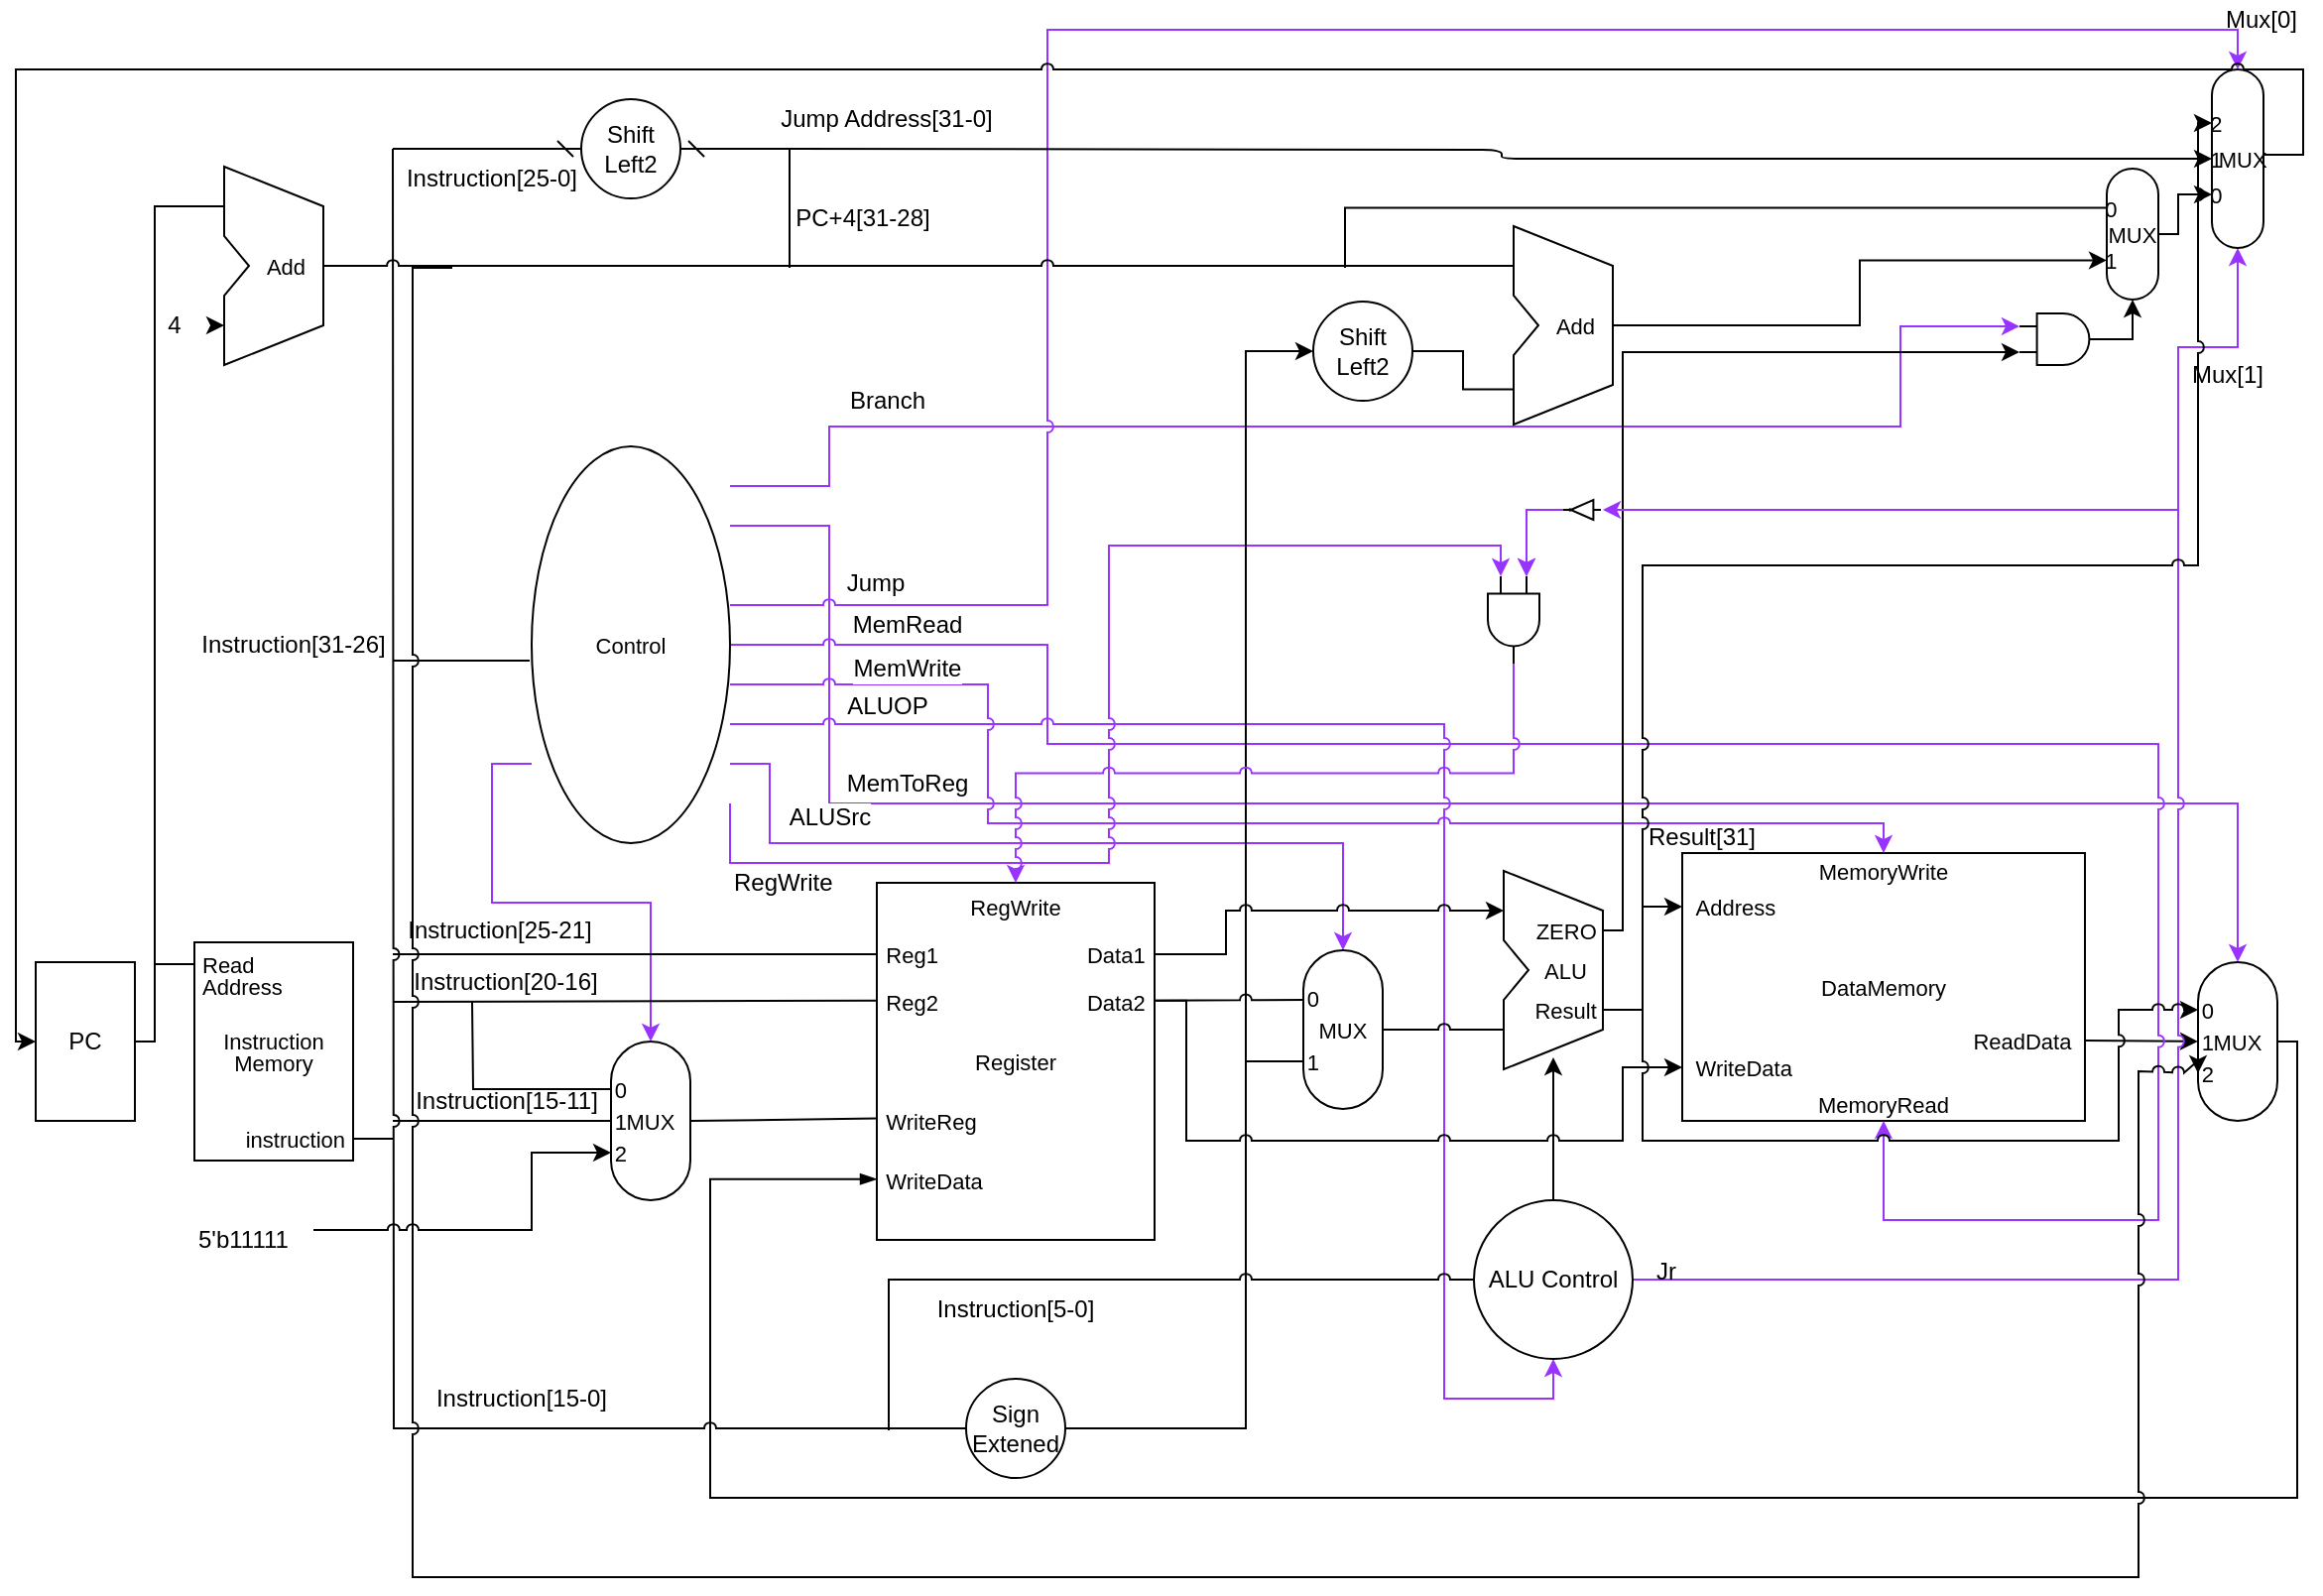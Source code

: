 <mxfile version="10.6.7" type="device"><diagram id="oe_zi9Y0EWckjZ3dvf4R" name="Page-1"><mxGraphModel dx="867" dy="472" grid="1" gridSize="10" guides="1" tooltips="1" connect="1" arrows="1" fold="1" page="1" pageScale="1" pageWidth="1169" pageHeight="827" math="0" shadow="0"><root><mxCell id="0"/><mxCell id="1" parent="0"/><mxCell id="ShoReH_2o6PXjqlc64JI-5" style="edgeStyle=orthogonalEdgeStyle;rounded=0;jumpStyle=arc;orthogonalLoop=1;jettySize=auto;html=1;exitX=1;exitY=0.5;exitDx=0;exitDy=0;targetPerimeterSpacing=0;strokeWidth=1;endArrow=blockThin;endFill=1;entryX=0;entryY=0.83;entryDx=0;entryDy=0;" parent="1" source="u1mztp2GSaqg7FxwiIPt-27" target="u1mztp2GSaqg7FxwiIPt-36" edge="1"><mxGeometry relative="1" as="geometry"><mxPoint x="400" y="630" as="targetPoint"/><Array as="points"><mxPoint x="1160" y="530"/><mxPoint x="1160" y="760"/><mxPoint x="360" y="760"/><mxPoint x="360" y="599"/></Array></mxGeometry></mxCell><mxCell id="u1mztp2GSaqg7FxwiIPt-27" value="" style="shape=stencil(tZTBboMwDIafhuOmQFb1PGXbrcdJu6bBBas0oJC1tE+/kASpocB6IBJC8m/y88WJnVDWlryBJCNlQj+SLEs3xLxNfPEx8TFvGxDaiWeukO8rcJlWq/oIF8y190BZgkLdZ+lnQt7NN/1DmailNCZYyzbI3OWNGUdp1pLOmfnfX4OoMf4n0KA8pFW/nvd83URwTWOQhp4D97qkK7mGrGmUk1rJdbT/bRRX+rQrZUaZaw7K9lwcC1X/ynySxWZU35zLTTPu6HHHcyVavIFTvTjBOUND2aFWsIB5wKpyo2KuqBo67eaJY9h9/ziyLmAatrX1V4NXWEgnCZB9oa18vtNPmOfDuLLyixt7/57zGIkEQKM6vz0CKSxKHZEnXeKZKFBsnmyJJyXxgOzVfLiBVvUre+EP);whiteSpace=wrap;html=1;" parent="1" vertex="1"><mxGeometry x="1110" y="490" width="40" height="80" as="geometry"/></mxCell><mxCell id="4iMjHbsNNI2f_LqdPYp5-15" style="edgeStyle=orthogonalEdgeStyle;rounded=0;jumpStyle=arc;orthogonalLoop=1;jettySize=auto;html=1;exitX=1;exitY=0.9;exitDx=0;exitDy=0;startArrow=none;startFill=0;strokeColor=#000000;endArrow=none;endFill=0;" edge="1" parent="1" source="u1mztp2GSaqg7FxwiIPt-29"><mxGeometry relative="1" as="geometry"><mxPoint x="200.2" y="579.2" as="targetPoint"/></mxGeometry></mxCell><mxCell id="u1mztp2GSaqg7FxwiIPt-29" value="" style="shape=stencil(xZTLboQgFIafxmUnKHXhcmLbpItu+gaMHJWMAwaY29uX2ySDjnYW2iaGhP/Iz8eBcxJcqpb0kGSoTfBbkmUpQmY08/NgTlQPlfbiiUhGdh34iNJS7OHMqA4ejLcgmbZR/J6grfnHfrisBOfGhAmuoshd3JgRxs1adPFmYftrNOuN/wE0yADp1I/nPTf5Cq7pGqSx5417WdKFXGPWdJWbWsY1XYN0kNM1SNGmeNoVl0aZKjhc7ki1b6Q4cvqQRdpan6/BYYMYNJAHNBN74rIWEmZgatZ1vslMpU7DRftO5CE+bSaP7uAeLhwkj0/yGh4X6VjDvVQBt2l18ulOPzBKbw3PyS++cf56q0O0LzgIeZ2jyv+B6hsIjZniEkEjpA5qvSLQllIJSs0wZX/OxCZeVRGDFWMwyZp2CTJXRqNqcWpYaYUf);whiteSpace=wrap;html=1;" parent="1" vertex="1"><mxGeometry x="100" y="480" width="80" height="110" as="geometry"/></mxCell><mxCell id="u1mztp2GSaqg7FxwiIPt-30" value="PC" style="rounded=0;whiteSpace=wrap;html=1;fillColor=none;" parent="1" vertex="1"><mxGeometry x="20" y="490" width="50" height="80" as="geometry"/></mxCell><mxCell id="u1mztp2GSaqg7FxwiIPt-35" value="" style="shape=stencil(tZTBboMwDIafhuOmQFb1PGXbrcdJu6bBBas0oJC1tE+/kASpocB6IBJC8m/y88WJnVDWlryBJCNlQj+SLEs3xLxNfPEx8TFvGxDaiWeukO8rcJlWq/oIF8y190BZgkLdZ+lnQt7NN/1DmailNCZYyzbI3OWNGUdp1pLOmfnfX4OoMf4n0KA8pFW/nvd83URwTWOQhp4D97qkK7mGrGmUk1rJdbT/bRRX+rQrZUaZaw7K9lwcC1X/ynySxWZU35zLTTPu6HHHcyVavIFTvTjBOUND2aFWsIB5wKpyo2KuqBo67eaJY9h9/ziyLmAatrX1V4NXWEgnCZB9oa18vtNPmOfDuLLyixt7/57zGIkEQKM6vz0CKSxKHZEnXeKZKFBsnmyJJyXxgOzVfLiBVvUre+EP);whiteSpace=wrap;html=1;" parent="1" vertex="1"><mxGeometry x="310" y="530" width="40" height="80" as="geometry"/></mxCell><mxCell id="6w3N9ILJfeI0hvUA6mHS-45" style="edgeStyle=orthogonalEdgeStyle;rounded=0;orthogonalLoop=1;jettySize=auto;html=1;exitX=1;exitY=0.7;exitDx=0;exitDy=0;jumpStyle=arc;entryX=0;entryY=0.5;entryDx=0;entryDy=0;" parent="1" source="u1mztp2GSaqg7FxwiIPt-42" target="u1mztp2GSaqg7FxwiIPt-27" edge="1"><mxGeometry relative="1" as="geometry"><mxPoint x="1090" y="480" as="targetPoint"/><Array as="points"><mxPoint x="1082" y="529"/></Array></mxGeometry></mxCell><mxCell id="u1mztp2GSaqg7FxwiIPt-42" value="" style="shape=stencil(xZPLboMwEEW/hmUjg0PTLiPS7rrppmuDB7ACNjJuHn9fm6FVeDatQishpLkD18f2HY9Gdc4q8AKSe3TnBQElxL5tfcTaD9ua1RUkBsUD04LFBWCnNlrt4Si4aT2EzEEL47r0ySNb+417aJQoKa2JULLudC761owJaf8lJzQjqxCXObc1VpVdoQQDusVs1Odfu/q3ce2SroJFXB9u4ur3XDdXu9LIKlNXSaOYJftMq3fJR1m0S9HU3saj14vmCM3EmjRKlYYZmFQUBcZ36ugMnAxmHCF2zLAXKJU+I1u7j00vTl9TU4hMopaAdMfayIcLvRScf45SI9/hSH57q300xHqzkwdzbME/oG0511DXHawu1f2QqoDULMjUHJS7zhmqYP3nWK/A+IDKX/e4/CGXFlm+JBjGy+HNpusxvDpesTJGlT9Aa2Z9MNKN2v7phA8=);whiteSpace=wrap;html=1;" parent="1" vertex="1"><mxGeometry x="850" y="435" width="203" height="135" as="geometry"/></mxCell><mxCell id="u1mztp2GSaqg7FxwiIPt-47" value="" style="shape=stencil(vVXbjoMgEP0aH9ugxI2vjbv7H1SmlRTBAGvdv18QTbxUm1bdxJjMGc6ZCzMhwKnOSQlBhPIAfwZRFCJk/9a+eztpTaJLyIzHKqIYOXPwHm2UvMGdUdNKMJGDYsZ58VeATvaM+3CaSSGsCJNCDzw9vxUjTFguqr1YG/53YJVWvwADqs25Qb/f1TxGu6gm26ge4x06EP5DV+M9Mt1IdZhruMtNbaMavqmJU4vMLRxOzyS7XZX8EfRhJiVxyzxxdO5CVrC8oo8K7NiciR47GdLX8pNX+aNRQOv4H/GL9BE/XhcePw+fcalhbgItPrn6Bp2ZF5xepIKFQbowzv0DMRfSQO3G3R7yJZwo9SXVg46MGoQIZ1fhoQyEW4UGrnp4wSjtHqkGPvi3bnlnJgU1aMt0wB8=);whiteSpace=wrap;html=1;" parent="1" vertex="1"><mxGeometry x="115" y="89" width="50" height="100" as="geometry"/></mxCell><mxCell id="u1mztp2GSaqg7FxwiIPt-52" value="" style="endArrow=none;html=1;entryX=0;entryY=0.2;entryDx=0;entryDy=0;exitX=1;exitY=0.5;exitDx=0;exitDy=0;edgeStyle=orthogonalEdgeStyle;rounded=0;" parent="1" source="u1mztp2GSaqg7FxwiIPt-30" target="u1mztp2GSaqg7FxwiIPt-47" edge="1"><mxGeometry width="50" height="50" relative="1" as="geometry"><mxPoint y="690" as="sourcePoint"/><mxPoint x="50" y="640" as="targetPoint"/><Array as="points"><mxPoint x="80" y="530"/><mxPoint x="80" y="109"/></Array></mxGeometry></mxCell><mxCell id="u1mztp2GSaqg7FxwiIPt-53" value="" style="endArrow=none;html=1;entryX=0;entryY=0.1;entryDx=0;entryDy=0;" parent="1" target="u1mztp2GSaqg7FxwiIPt-29" edge="1"><mxGeometry width="50" height="50" relative="1" as="geometry"><mxPoint x="80" y="491" as="sourcePoint"/><mxPoint x="30" y="640" as="targetPoint"/></mxGeometry></mxCell><mxCell id="ShoReH_2o6PXjqlc64JI-38" style="edgeStyle=orthogonalEdgeStyle;rounded=0;jumpStyle=arc;orthogonalLoop=1;jettySize=auto;html=1;exitX=1;exitY=0.1;exitDx=0;exitDy=0;endArrow=classic;endFill=1;targetPerimeterSpacing=0;strokeWidth=1;strokeColor=#9933FF;entryX=0;entryY=0.25;entryDx=0;entryDy=0;entryPerimeter=0;" parent="1" source="u1mztp2GSaqg7FxwiIPt-54" target="ShoReH_2o6PXjqlc64JI-24" edge="1"><mxGeometry relative="1" as="geometry"><Array as="points"><mxPoint x="420" y="250"/><mxPoint x="420" y="220"/><mxPoint x="960" y="220"/><mxPoint x="960" y="170"/></Array><mxPoint x="1000" y="162" as="targetPoint"/></mxGeometry></mxCell><mxCell id="HKH5TqKiGHhjATD4TQpM-17" value="Branch" style="text;html=1;resizable=0;points=[];align=center;verticalAlign=middle;labelBackgroundColor=#ffffff;" parent="ShoReH_2o6PXjqlc64JI-38" vertex="1" connectable="0"><mxGeometry x="-0.614" relative="1" as="geometry"><mxPoint x="-32" y="-13" as="offset"/></mxGeometry></mxCell><mxCell id="ShoReH_2o6PXjqlc64JI-39" style="edgeStyle=orthogonalEdgeStyle;rounded=0;jumpStyle=arc;orthogonalLoop=1;jettySize=auto;html=1;exitX=1;exitY=0.2;exitDx=0;exitDy=0;entryX=0.5;entryY=0;entryDx=0;entryDy=0;endArrow=classic;endFill=1;targetPerimeterSpacing=0;strokeColor=#9933FF;strokeWidth=1;" parent="1" source="u1mztp2GSaqg7FxwiIPt-54" target="u1mztp2GSaqg7FxwiIPt-27" edge="1"><mxGeometry relative="1" as="geometry"><Array as="points"><mxPoint x="420" y="270"/><mxPoint x="420" y="410"/><mxPoint x="1130" y="410"/></Array></mxGeometry></mxCell><mxCell id="HKH5TqKiGHhjATD4TQpM-18" value="MemToReg" style="text;html=1;resizable=0;points=[];align=center;verticalAlign=middle;labelBackgroundColor=#ffffff;" parent="ShoReH_2o6PXjqlc64JI-39" vertex="1" connectable="0"><mxGeometry x="-0.908" y="3" relative="1" as="geometry"><mxPoint x="44" y="133" as="offset"/></mxGeometry></mxCell><mxCell id="HKH5TqKiGHhjATD4TQpM-25" value="ALUSrc" style="text;html=1;resizable=0;points=[];align=center;verticalAlign=middle;labelBackgroundColor=#ffffff;" parent="ShoReH_2o6PXjqlc64JI-39" vertex="1" connectable="0"><mxGeometry x="-0.559" y="-1" relative="1" as="geometry"><mxPoint x="-26" y="6" as="offset"/></mxGeometry></mxCell><mxCell id="ShoReH_2o6PXjqlc64JI-41" style="edgeStyle=orthogonalEdgeStyle;rounded=0;jumpStyle=arc;orthogonalLoop=1;jettySize=auto;html=1;exitX=1;exitY=0.4;exitDx=0;exitDy=0;endArrow=classic;endFill=1;targetPerimeterSpacing=0;strokeColor=#9933FF;strokeWidth=1;entryX=0.5;entryY=0;entryDx=0;entryDy=0;" parent="1" source="u1mztp2GSaqg7FxwiIPt-54" target="ShoReH_2o6PXjqlc64JI-28" edge="1"><mxGeometry relative="1" as="geometry"><mxPoint x="1100" y="10" as="targetPoint"/><Array as="points"><mxPoint x="530" y="310"/><mxPoint x="530" y="20"/><mxPoint x="1130" y="20"/></Array></mxGeometry></mxCell><mxCell id="HKH5TqKiGHhjATD4TQpM-21" value="Jump" style="text;html=1;resizable=0;points=[];align=center;verticalAlign=middle;labelBackgroundColor=#ffffff;" parent="ShoReH_2o6PXjqlc64JI-41" vertex="1" connectable="0"><mxGeometry x="-0.809" y="1" relative="1" as="geometry"><mxPoint x="-29" y="-10" as="offset"/></mxGeometry></mxCell><mxCell id="ShoReH_2o6PXjqlc64JI-42" style="edgeStyle=orthogonalEdgeStyle;rounded=0;jumpStyle=arc;orthogonalLoop=1;jettySize=auto;html=1;entryX=0.5;entryY=1;entryDx=0;entryDy=0;endArrow=classic;endFill=1;targetPerimeterSpacing=0;strokeColor=#9933FF;strokeWidth=1;exitX=1;exitY=0.5;exitDx=0;exitDy=0;" parent="1" source="u1mztp2GSaqg7FxwiIPt-54" target="u1mztp2GSaqg7FxwiIPt-42" edge="1"><mxGeometry relative="1" as="geometry"><mxPoint x="500" y="380" as="sourcePoint"/><Array as="points"><mxPoint x="530" y="330"/><mxPoint x="530" y="380"/><mxPoint x="1090" y="380"/><mxPoint x="1090" y="620"/><mxPoint x="952" y="620"/></Array></mxGeometry></mxCell><mxCell id="HKH5TqKiGHhjATD4TQpM-22" value="MemRead" style="text;html=1;resizable=0;points=[];align=center;verticalAlign=middle;labelBackgroundColor=#ffffff;" parent="ShoReH_2o6PXjqlc64JI-42" vertex="1" connectable="0"><mxGeometry x="-0.838" y="-1" relative="1" as="geometry"><mxPoint x="-8" y="-11.5" as="offset"/></mxGeometry></mxCell><mxCell id="ShoReH_2o6PXjqlc64JI-43" style="edgeStyle=orthogonalEdgeStyle;rounded=0;jumpStyle=arc;orthogonalLoop=1;jettySize=auto;html=1;entryX=0.5;entryY=1;entryDx=0;entryDy=0;endArrow=classic;endFill=1;targetPerimeterSpacing=0;strokeColor=#9933FF;strokeWidth=1;exitX=1;exitY=0.7;exitDx=0;exitDy=0;" parent="1" source="u1mztp2GSaqg7FxwiIPt-54" target="6w3N9ILJfeI0hvUA6mHS-4" edge="1"><mxGeometry relative="1" as="geometry"><mxPoint x="400" y="360" as="sourcePoint"/><Array as="points"><mxPoint x="730" y="370"/><mxPoint x="730" y="710"/><mxPoint x="785" y="710"/></Array></mxGeometry></mxCell><mxCell id="HKH5TqKiGHhjATD4TQpM-24" value="ALUOP" style="text;html=1;resizable=0;points=[];align=center;verticalAlign=middle;labelBackgroundColor=#ffffff;" parent="ShoReH_2o6PXjqlc64JI-43" vertex="1" connectable="0"><mxGeometry x="-0.811" y="2" relative="1" as="geometry"><mxPoint x="6" y="-7" as="offset"/></mxGeometry></mxCell><mxCell id="ShoReH_2o6PXjqlc64JI-45" style="edgeStyle=orthogonalEdgeStyle;rounded=0;jumpStyle=arc;orthogonalLoop=1;jettySize=auto;html=1;exitX=1;exitY=0.6;exitDx=0;exitDy=0;entryX=0.5;entryY=0;entryDx=0;entryDy=0;endArrow=classic;endFill=1;targetPerimeterSpacing=0;strokeColor=#9933FF;strokeWidth=1;" parent="1" source="u1mztp2GSaqg7FxwiIPt-54" target="u1mztp2GSaqg7FxwiIPt-42" edge="1"><mxGeometry relative="1" as="geometry"><Array as="points"><mxPoint x="500" y="350"/><mxPoint x="500" y="420"/><mxPoint x="952" y="420"/></Array></mxGeometry></mxCell><mxCell id="HKH5TqKiGHhjATD4TQpM-23" value="MemWrite" style="text;html=1;resizable=0;points=[];align=center;verticalAlign=middle;labelBackgroundColor=#ffffff;" parent="ShoReH_2o6PXjqlc64JI-45" vertex="1" connectable="0"><mxGeometry x="-0.706" relative="1" as="geometry"><mxPoint x="-9" y="-8" as="offset"/></mxGeometry></mxCell><mxCell id="ShoReH_2o6PXjqlc64JI-46" style="edgeStyle=orthogonalEdgeStyle;rounded=0;jumpStyle=arc;orthogonalLoop=1;jettySize=auto;html=1;entryX=0.5;entryY=0;entryDx=0;entryDy=0;endArrow=classic;endFill=1;targetPerimeterSpacing=0;strokeColor=#9933FF;strokeWidth=1;exitX=1;exitY=0.8;exitDx=0;exitDy=0;" parent="1" source="u1mztp2GSaqg7FxwiIPt-54" target="6w3N9ILJfeI0hvUA6mHS-52" edge="1"><mxGeometry relative="1" as="geometry"><mxPoint x="390" y="385" as="sourcePoint"/><mxPoint x="679.059" y="478.529" as="targetPoint"/><Array as="points"><mxPoint x="390" y="390"/><mxPoint x="390" y="430"/><mxPoint x="679" y="430"/></Array></mxGeometry></mxCell><mxCell id="ShoReH_2o6PXjqlc64JI-48" style="edgeStyle=orthogonalEdgeStyle;rounded=0;jumpStyle=arc;orthogonalLoop=1;jettySize=auto;html=1;exitX=0;exitY=0.8;exitDx=0;exitDy=0;entryX=0.5;entryY=0;entryDx=0;entryDy=0;endArrow=classic;endFill=1;targetPerimeterSpacing=0;strokeColor=#9933FF;strokeWidth=1;" parent="1" source="u1mztp2GSaqg7FxwiIPt-54" target="u1mztp2GSaqg7FxwiIPt-35" edge="1"><mxGeometry relative="1" as="geometry"><Array as="points"><mxPoint x="250" y="390"/><mxPoint x="250" y="460"/><mxPoint x="330" y="460"/></Array></mxGeometry></mxCell><mxCell id="4iMjHbsNNI2f_LqdPYp5-6" style="edgeStyle=orthogonalEdgeStyle;rounded=0;jumpStyle=arc;orthogonalLoop=1;jettySize=auto;html=1;exitX=1;exitY=0.9;exitDx=0;exitDy=0;entryX=0;entryY=0.75;entryDx=0;entryDy=0;entryPerimeter=0;strokeColor=#9933FF;" edge="1" parent="1" source="u1mztp2GSaqg7FxwiIPt-54" target="4iMjHbsNNI2f_LqdPYp5-5"><mxGeometry relative="1" as="geometry"><Array as="points"><mxPoint x="370" y="440"/><mxPoint x="561" y="440"/><mxPoint x="561" y="280"/><mxPoint x="759" y="280"/></Array></mxGeometry></mxCell><mxCell id="u1mztp2GSaqg7FxwiIPt-54" value="" style="shape=stencil(tZTbbsMgDIafhstVBJYdLie2vQdN3AaVQgT0sLcfwVRrujD1YkgRkn/DZxuFn3DhBzkCYXQg/J0wxiiNa4xPGDeXWPoRuoDiUTol1xow44OzOzipPmSGMgM4FaYs/yD0Le6ZPi46a0yEKGv8LHOVjzCpTDxLzwijqxbLfOUYozFW2EMAl9tM6uf91Dlz9fIv1OaG2lShsipUXoX6WIXaVqE+VaE+V6HW+V9f76ZyEZXSc+ZiLbvd1tmD6Rd7Aa3V6KH4HJcd6MahFhoqlOViYx380c9GaY0uVrq9AOeAVodNCGvifo2N5SHa+RQ/zqnV1qDWgZmuNcnHK32v+v5ip0l+QFtOyeAOUJr412BJzYcn4Rs=);whiteSpace=wrap;html=1;" parent="1" vertex="1"><mxGeometry x="270" y="230" width="100" height="200" as="geometry"/></mxCell><mxCell id="4iMjHbsNNI2f_LqdPYp5-2" style="edgeStyle=orthogonalEdgeStyle;rounded=0;orthogonalLoop=1;jettySize=auto;html=1;exitX=1;exitY=0.5;exitDx=0;exitDy=0;entryX=0;entryY=0.5;entryDx=0;entryDy=0;" edge="1" parent="1" source="6w3N9ILJfeI0hvUA6mHS-1" target="6w3N9ILJfeI0hvUA6mHS-56"><mxGeometry relative="1" as="geometry"><mxPoint x="590" y="710" as="targetPoint"/><Array as="points"><mxPoint x="630" y="725"/><mxPoint x="630" y="182"/></Array></mxGeometry></mxCell><mxCell id="6w3N9ILJfeI0hvUA6mHS-1" value="Sign Extened" style="ellipse;whiteSpace=wrap;html=1;aspect=fixed;" parent="1" vertex="1"><mxGeometry x="489" y="700" width="50" height="50" as="geometry"/></mxCell><mxCell id="6w3N9ILJfeI0hvUA6mHS-44" style="edgeStyle=orthogonalEdgeStyle;rounded=0;orthogonalLoop=1;jettySize=auto;html=1;exitX=0.5;exitY=0;exitDx=0;exitDy=0;entryX=0.5;entryY=0.94;entryDx=0;entryDy=0;entryPerimeter=0;" parent="1" source="6w3N9ILJfeI0hvUA6mHS-4" target="6w3N9ILJfeI0hvUA6mHS-6" edge="1"><mxGeometry relative="1" as="geometry"/></mxCell><mxCell id="4iMjHbsNNI2f_LqdPYp5-8" style="edgeStyle=orthogonalEdgeStyle;rounded=0;jumpStyle=arc;orthogonalLoop=1;jettySize=auto;html=1;exitX=1;exitY=0.5;exitDx=0;exitDy=0;entryX=0.5;entryY=1;entryDx=0;entryDy=0;strokeColor=#9933FF;" edge="1" parent="1" source="6w3N9ILJfeI0hvUA6mHS-4" target="ShoReH_2o6PXjqlc64JI-28"><mxGeometry relative="1" as="geometry"><Array as="points"><mxPoint x="1100" y="650"/><mxPoint x="1100" y="180"/><mxPoint x="1130" y="180"/></Array></mxGeometry></mxCell><mxCell id="6w3N9ILJfeI0hvUA6mHS-4" value="&lt;div&gt;ALU Control&lt;/div&gt;" style="ellipse;whiteSpace=wrap;html=1;aspect=fixed;" parent="1" vertex="1"><mxGeometry x="745" y="610" width="80" height="80" as="geometry"/></mxCell><mxCell id="6w3N9ILJfeI0hvUA6mHS-41" style="edgeStyle=orthogonalEdgeStyle;rounded=0;orthogonalLoop=1;jettySize=auto;html=1;exitX=1;exitY=0.7;exitDx=0;exitDy=0;entryX=0;entryY=0.2;entryDx=0;entryDy=0;" parent="1" source="6w3N9ILJfeI0hvUA6mHS-6" target="u1mztp2GSaqg7FxwiIPt-42" edge="1"><mxGeometry relative="1" as="geometry"/></mxCell><mxCell id="4iMjHbsNNI2f_LqdPYp5-1" style="edgeStyle=orthogonalEdgeStyle;rounded=0;orthogonalLoop=1;jettySize=auto;html=1;exitX=1;exitY=0.3;exitDx=0;exitDy=0;entryX=0;entryY=0.75;entryDx=0;entryDy=0;entryPerimeter=0;" edge="1" parent="1" source="6w3N9ILJfeI0hvUA6mHS-6" target="ShoReH_2o6PXjqlc64JI-24"><mxGeometry relative="1" as="geometry"><Array as="points"><mxPoint x="820" y="474"/><mxPoint x="820" y="183"/></Array></mxGeometry></mxCell><mxCell id="6w3N9ILJfeI0hvUA6mHS-6" value="" style="shape=stencil(vVXRboMgFP0aH9egxOlr47qnJUua7GVvVG8rKQWD1Lq/H4omRWu7ztLEmHAu53AuXC4eTsqcFOAFKPfwmxcEPkL6r8cnM467ISkLSJXBKiIp2TAwkVJJsYcTzVQnQXkOkqomilceWuo5zYeTVHCuRajgpRU5i2sxQrnmotqIdcv/WKNC6x9Agew8t+j7fzUXgRPV+DGqi9DBDvhP2NXQhdMHqdpefScn9RjVYf7YiWrkQPXv+eNEI1PNAScbku53Uhx5dtFJQZrGMwr04YOo4Ho7uZRgz2aUn7Fjmz6XH9/LH5Qtmsd/De+kD/jhvOXx7eVTJkqYqkCNj46+RSfqBSdbIeFKIW0pY+Yxm1pSQd2Uu55kUlh+fJmUamtHBhuECKM7bqAUeHMVWrg6ww80y/oHtYVfzLt88x4OLX2v1p+Wp8juSnjsSdJdrhxaWkN5ZOqaqcidqbYiRgffoh2zAX4B);whiteSpace=wrap;html=1;" parent="1" vertex="1"><mxGeometry x="760" y="444" width="50" height="100" as="geometry"/></mxCell><mxCell id="ShoReH_2o6PXjqlc64JI-32" style="edgeStyle=orthogonalEdgeStyle;rounded=0;jumpStyle=arc;orthogonalLoop=1;jettySize=auto;html=1;entryX=0;entryY=0.7;entryDx=0;entryDy=0;endArrow=classic;endFill=1;targetPerimeterSpacing=0;strokeWidth=1;" parent="1" source="6w3N9ILJfeI0hvUA6mHS-7" target="ShoReH_2o6PXjqlc64JI-26" edge="1"><mxGeometry relative="1" as="geometry"/></mxCell><mxCell id="6w3N9ILJfeI0hvUA6mHS-7" value="" style="shape=stencil(vVXbjoMgEP0aH9ugxI2vjbv7H1SmlRTBAGvdv18QTbxUm1bdxJjMGc6ZCzMhwKnOSQlBhPIAfwZRFCJk/9a+eztpTaJLyIzHKqIYOXPwHm2UvMGdUdNKMJGDYsZ58VeATvaM+3CaSSGsCJNCDzw9vxUjTFguqr1YG/53YJVWvwADqs25Qb/f1TxGu6gm26ge4x06EP5DV+M9Mt1IdZhruMtNbaMavqmJU4vMLRxOzyS7XZX8EfRhJiVxyzxxdO5CVrC8oo8K7NiciR47GdLX8pNX+aNRQOv4H/GL9BE/XhcePw+fcalhbgItPrn6Bp2ZF5xepIKFQbowzv0DMRfSQO3G3R7yJZwo9SXVg46MGoQIZ1fhoQyEW4UGrnp4wSjtHqkGPvi3bnlnJgU1aMt0wB8=);whiteSpace=wrap;html=1;" parent="1" vertex="1"><mxGeometry x="765" y="119" width="50" height="100" as="geometry"/></mxCell><mxCell id="6w3N9ILJfeI0hvUA6mHS-15" value="&lt;div&gt;Shift Left2&lt;/div&gt;" style="ellipse;whiteSpace=wrap;html=1;aspect=fixed;" parent="1" vertex="1"><mxGeometry x="295" y="55" width="50" height="50" as="geometry"/></mxCell><mxCell id="6w3N9ILJfeI0hvUA6mHS-17" value="" style="endArrow=none;html=1;entryX=0;entryY=0.2;entryDx=0;entryDy=0;" parent="1" target="u1mztp2GSaqg7FxwiIPt-36" edge="1"><mxGeometry width="50" height="50" relative="1" as="geometry"><mxPoint x="200" y="486" as="sourcePoint"/><mxPoint x="320" y="470" as="targetPoint"/></mxGeometry></mxCell><mxCell id="6w3N9ILJfeI0hvUA6mHS-18" value="" style="endArrow=none;html=1;entryX=0;entryY=0.2;entryDx=0;entryDy=0;" parent="1" source="u1mztp2GSaqg7FxwiIPt-36" edge="1"><mxGeometry width="50" height="50" relative="1" as="geometry"><mxPoint x="200" y="510" as="sourcePoint"/><mxPoint x="539" y="510" as="targetPoint"/></mxGeometry></mxCell><mxCell id="6w3N9ILJfeI0hvUA6mHS-20" value="" style="endArrow=none;html=1;exitX=0;exitY=0.3;exitDx=0;exitDy=0;edgeStyle=orthogonalEdgeStyle;rounded=0;" parent="1" source="u1mztp2GSaqg7FxwiIPt-35" edge="1"><mxGeometry width="50" height="50" relative="1" as="geometry"><mxPoint x="80" y="760" as="sourcePoint"/><mxPoint x="240" y="510" as="targetPoint"/></mxGeometry></mxCell><mxCell id="6w3N9ILJfeI0hvUA6mHS-21" value="" style="endArrow=none;html=1;rounded=0;entryX=0;entryY=0.5;entryDx=0;entryDy=0;" parent="1" target="u1mztp2GSaqg7FxwiIPt-35" edge="1"><mxGeometry width="50" height="50" relative="1" as="geometry"><mxPoint x="200" y="570" as="sourcePoint"/><mxPoint x="280" y="560" as="targetPoint"/></mxGeometry></mxCell><mxCell id="6w3N9ILJfeI0hvUA6mHS-22" value="" style="endArrow=none;html=1;exitX=0;exitY=0.5;exitDx=0;exitDy=0;edgeStyle=orthogonalEdgeStyle;rounded=0;jumpStyle=arc;" parent="1" source="6w3N9ILJfeI0hvUA6mHS-1" edge="1"><mxGeometry width="50" height="50" relative="1" as="geometry"><mxPoint x="80" y="800" as="sourcePoint"/><mxPoint x="200" y="80" as="targetPoint"/></mxGeometry></mxCell><mxCell id="6w3N9ILJfeI0hvUA6mHS-42" style="edgeStyle=orthogonalEdgeStyle;rounded=0;orthogonalLoop=1;jettySize=auto;html=1;exitX=1;exitY=0.2;exitDx=0;exitDy=0;entryX=0;entryY=0.2;entryDx=0;entryDy=0;jumpStyle=arc;" parent="1" source="u1mztp2GSaqg7FxwiIPt-36" target="6w3N9ILJfeI0hvUA6mHS-6" edge="1"><mxGeometry relative="1" as="geometry"><Array as="points"><mxPoint x="620" y="486"/><mxPoint x="620" y="464"/></Array></mxGeometry></mxCell><mxCell id="6w3N9ILJfeI0hvUA6mHS-54" style="edgeStyle=orthogonalEdgeStyle;rounded=0;orthogonalLoop=1;jettySize=auto;html=1;exitX=1;exitY=0.33;exitDx=0;exitDy=0;entryX=0;entryY=0.8;entryDx=0;entryDy=0;jumpStyle=arc;" parent="1" source="u1mztp2GSaqg7FxwiIPt-36" target="u1mztp2GSaqg7FxwiIPt-42" edge="1"><mxGeometry relative="1" as="geometry"><Array as="points"><mxPoint x="600" y="509"/><mxPoint x="600" y="580"/><mxPoint x="820" y="580"/><mxPoint x="820" y="543"/></Array></mxGeometry></mxCell><mxCell id="u1mztp2GSaqg7FxwiIPt-36" value="" style="shape=stencil(xZTfToMwFMafhkuX0jr01jB9AG+87uAAzVghpW7z7e0/dd1Kp8nqEkJyvtKvP07PORkpp46OkGHUZWSVYUwQUm8V722cL11MpxEqacUdFYyue7ArkxTDBvasls6D8Q4Ek3qVPGfoSX2jH1JWA+fKhA188laO1pUZZVztRQdrhhZLe8yHi200qhO2IEE4TKO+/N7V91zgJK6EJLEtiiS2j9ehzZOk9tT1D6klpVLmSo+Ua1ptWjG88zoII3TVz+Us3ConrRSgmTmTlM0gIALTsL637TaXOwkHaXvSQrxCyyadHkPm/uLBb6mfHu9Zy61WAf/etTvSt6yuvxrfyHd2gFy81ADYmxoSEAPDt+HKPSYfqThH6qGRaYFwBChH/05k7k1hRajwjahWVNIYVqDSE2NpIr+g8vuLJSVY26WGwlGoUFldi8qMwLNJZ1S3Uwuf);whiteSpace=wrap;html=1;" parent="1" vertex="1"><mxGeometry x="444" y="450" width="140" height="180" as="geometry"/></mxCell><mxCell id="6w3N9ILJfeI0hvUA6mHS-24" value="" style="endArrow=none;html=1;entryX=0;entryY=0.33;entryDx=0;entryDy=0;" parent="1" target="u1mztp2GSaqg7FxwiIPt-36" edge="1"><mxGeometry width="50" height="50" relative="1" as="geometry"><mxPoint x="200" y="510" as="sourcePoint"/><mxPoint x="539" y="510" as="targetPoint"/></mxGeometry></mxCell><mxCell id="6w3N9ILJfeI0hvUA6mHS-25" value="" style="endArrow=none;html=1;entryX=-0.01;entryY=0.54;entryDx=0;entryDy=0;entryPerimeter=0;" parent="1" target="u1mztp2GSaqg7FxwiIPt-54" edge="1"><mxGeometry width="50" height="50" relative="1" as="geometry"><mxPoint x="200" y="338" as="sourcePoint"/><mxPoint x="260" y="295" as="targetPoint"/></mxGeometry></mxCell><mxCell id="6w3N9ILJfeI0hvUA6mHS-26" value="" style="endArrow=none;html=1;exitX=1;exitY=0.5;exitDx=0;exitDy=0;entryX=0;entryY=0.66;entryDx=0;entryDy=0;" parent="1" source="u1mztp2GSaqg7FxwiIPt-35" target="u1mztp2GSaqg7FxwiIPt-36" edge="1"><mxGeometry width="50" height="50" relative="1" as="geometry"><mxPoint x="370" y="585" as="sourcePoint"/><mxPoint x="420" y="535" as="targetPoint"/></mxGeometry></mxCell><mxCell id="6w3N9ILJfeI0hvUA6mHS-28" value="" style="endArrow=none;html=1;entryX=0;entryY=0.3;entryDx=0;entryDy=0;exitX=1;exitY=0.33;exitDx=0;exitDy=0;jumpStyle=arc;" parent="1" source="u1mztp2GSaqg7FxwiIPt-36" edge="1"><mxGeometry width="50" height="50" relative="1" as="geometry"><mxPoint x="590" y="510" as="sourcePoint"/><mxPoint x="660" y="509" as="targetPoint"/></mxGeometry></mxCell><mxCell id="6w3N9ILJfeI0hvUA6mHS-32" value="" style="endArrow=none;html=1;entryX=0;entryY=0.8;entryDx=0;entryDy=0;exitX=1;exitY=0.5;exitDx=0;exitDy=0;jumpStyle=arc;" parent="1" source="6w3N9ILJfeI0hvUA6mHS-52" target="6w3N9ILJfeI0hvUA6mHS-6" edge="1"><mxGeometry width="50" height="50" relative="1" as="geometry"><mxPoint x="710" y="524" as="sourcePoint"/><mxPoint x="760" y="470" as="targetPoint"/></mxGeometry></mxCell><mxCell id="6w3N9ILJfeI0hvUA6mHS-39" value="" style="endArrow=dash;html=1;entryX=0;entryY=0.5;entryDx=0;entryDy=0;endFill=0;" parent="1" target="6w3N9ILJfeI0hvUA6mHS-15" edge="1"><mxGeometry width="50" height="50" relative="1" as="geometry"><mxPoint x="200" y="80" as="sourcePoint"/><mxPoint x="270" y="68" as="targetPoint"/></mxGeometry></mxCell><mxCell id="6w3N9ILJfeI0hvUA6mHS-40" value="" style="endArrow=none;html=1;exitX=1;exitY=0.5;exitDx=0;exitDy=0;entryX=0;entryY=0.2;entryDx=0;entryDy=0;jumpStyle=arc;" parent="1" source="u1mztp2GSaqg7FxwiIPt-47" target="6w3N9ILJfeI0hvUA6mHS-7" edge="1"><mxGeometry width="50" height="50" relative="1" as="geometry"><mxPoint x="360" y="190" as="sourcePoint"/><mxPoint x="410" y="140" as="targetPoint"/></mxGeometry></mxCell><mxCell id="6w3N9ILJfeI0hvUA6mHS-52" value="" style="shape=stencil(tZRRb4MgEMc/jY9bQNb0eXHbWx+X7JXiVS+1YJC1bp9+CJgUW10fJDEm9z/5++PgLmNFV/MWspzUGXvL8pxuiH3b+BJiEmLetSCMF89cI9834DOd0eoIFyxN8EBZg0YzZNl7Rl7tN8PDCqGktCaoZBdlrvLWjKO0a0nvzcLvf6Kotf4nMKADpFM/Hvd83iRwpSlIY8+Re13SlVxjVprkpFZynex/m8SVPezKCqvMNQcr9lwcK62+ZXmXxWX00JzLTTPt6GnHcy06/AWvBvEO5wwNKw5KwwLmAZvGj4q5ohrojZ8nnmH3+eXJ+ohp3NY2XA3eYCW9JEAOhXby+Uo/YVmO48rJT37s/XvOUyQSAU3q/HILpLGqTUIeusRDSTogdxVuTtypYeUg/AE=);whiteSpace=wrap;html=1;" parent="1" vertex="1"><mxGeometry x="659" y="484" width="40" height="80" as="geometry"/></mxCell><mxCell id="6w3N9ILJfeI0hvUA6mHS-56" value="&lt;div&gt;Shift Left2&lt;/div&gt;" style="ellipse;whiteSpace=wrap;html=1;aspect=fixed;" parent="1" vertex="1"><mxGeometry x="664" y="157" width="50" height="50" as="geometry"/></mxCell><mxCell id="6w3N9ILJfeI0hvUA6mHS-59" value="" style="endArrow=none;html=1;exitX=1;exitY=0.5;exitDx=0;exitDy=0;entryX=-0.003;entryY=0.822;entryDx=0;entryDy=0;entryPerimeter=0;edgeStyle=orthogonalEdgeStyle;rounded=0;" parent="1" source="6w3N9ILJfeI0hvUA6mHS-56" target="6w3N9ILJfeI0hvUA6mHS-7" edge="1"><mxGeometry width="50" height="50" relative="1" as="geometry"><mxPoint x="710" y="230" as="sourcePoint"/><mxPoint x="760" y="180" as="targetPoint"/></mxGeometry></mxCell><mxCell id="ShoReH_2o6PXjqlc64JI-1" value="" style="endArrow=none;html=1;endSize=30;arcSize=38;strokeWidth=1;targetPerimeterSpacing=0;entryX=0;entryY=0.7;entryDx=0;entryDy=0;" parent="1" target="6w3N9ILJfeI0hvUA6mHS-52" edge="1"><mxGeometry width="50" height="50" relative="1" as="geometry"><mxPoint x="630" y="540" as="sourcePoint"/><mxPoint x="657.007" y="539.973" as="targetPoint"/></mxGeometry></mxCell><mxCell id="ShoReH_2o6PXjqlc64JI-4" value="" style="endArrow=classic;html=1;strokeWidth=1;entryX=0;entryY=0.3;entryDx=0;entryDy=0;edgeStyle=orthogonalEdgeStyle;rounded=0;jumpStyle=arc;endFill=1;" parent="1" target="u1mztp2GSaqg7FxwiIPt-27" edge="1"><mxGeometry width="50" height="50" relative="1" as="geometry"><mxPoint x="830" y="514" as="sourcePoint"/><mxPoint x="970" y="594" as="targetPoint"/><Array as="points"><mxPoint x="830" y="580"/><mxPoint x="1070" y="580"/><mxPoint x="1070" y="514"/></Array></mxGeometry></mxCell><mxCell id="ShoReH_2o6PXjqlc64JI-9" value="" style="endArrow=none;html=1;strokeWidth=1;entryX=0;entryY=0.5;entryDx=0;entryDy=0;edgeStyle=orthogonalEdgeStyle;rounded=0;jumpStyle=arc;" parent="1" target="6w3N9ILJfeI0hvUA6mHS-4" edge="1"><mxGeometry width="50" height="50" relative="1" as="geometry"><mxPoint x="450" y="726" as="sourcePoint"/><mxPoint x="450" y="646" as="targetPoint"/><Array as="points"><mxPoint x="450" y="650"/></Array></mxGeometry></mxCell><mxCell id="ShoReH_2o6PXjqlc64JI-29" style="edgeStyle=orthogonalEdgeStyle;rounded=0;jumpStyle=arc;orthogonalLoop=1;jettySize=auto;html=1;exitX=1;exitY=0.5;exitDx=0;exitDy=0;exitPerimeter=0;entryX=0.5;entryY=1;entryDx=0;entryDy=0;endArrow=classic;endFill=1;targetPerimeterSpacing=0;strokeWidth=1;" parent="1" source="ShoReH_2o6PXjqlc64JI-24" target="ShoReH_2o6PXjqlc64JI-26" edge="1"><mxGeometry relative="1" as="geometry"/></mxCell><mxCell id="ShoReH_2o6PXjqlc64JI-24" value="" style="verticalLabelPosition=bottom;shadow=0;dashed=0;align=center;fillColor=#ffffff;html=1;verticalAlign=top;strokeWidth=1;shape=mxgraph.electrical.logic_gates.logic_gate;operation=and;" parent="1" vertex="1"><mxGeometry x="1020" y="163" width="44" height="26" as="geometry"/></mxCell><mxCell id="ShoReH_2o6PXjqlc64JI-30" style="edgeStyle=orthogonalEdgeStyle;rounded=0;jumpStyle=arc;orthogonalLoop=1;jettySize=auto;html=1;exitX=1;exitY=0.5;exitDx=0;exitDy=0;entryX=0;entryY=0.7;entryDx=0;entryDy=0;endArrow=classic;endFill=1;targetPerimeterSpacing=0;strokeWidth=1;" parent="1" source="ShoReH_2o6PXjqlc64JI-26" target="ShoReH_2o6PXjqlc64JI-28" edge="1"><mxGeometry relative="1" as="geometry"><Array as="points"><mxPoint x="1100" y="123"/><mxPoint x="1100" y="103"/></Array></mxGeometry></mxCell><mxCell id="ShoReH_2o6PXjqlc64JI-26" value="" style="shape=stencil(tZRRb4MgEMc/jY9bQNb0eXHbWx+X7JXiVS+1YJC1bp9+CJgUW10fJDEm9z/5++PgLmNFV/MWspzUGXvL8pxuiH3b+BJiEmLetSCMF89cI9834DOd0eoIFyxN8EBZg0YzZNl7Rl7tN8PDCqGktCaoZBdlrvLWjKO0a0nvzcLvf6Kotf4nMKADpFM/Hvd83iRwpSlIY8+Re13SlVxjVprkpFZynex/m8SVPezKCqvMNQcr9lwcK62+ZXmXxWX00JzLTTPt6GnHcy06/AWvBvEO5wwNKw5KwwLmAZvGj4q5ohrojZ8nnmH3+eXJ+ohp3NY2XA3eYCW9JEAOhXby+Uo/YVmO48rJT37s/XvOUyQSAU3q/HILpLGqTUIeusRDSTogdxVuTtypYeUg/AE=);whiteSpace=wrap;html=1;" parent="1" vertex="1"><mxGeometry x="1064" y="90" width="26" height="66" as="geometry"/></mxCell><mxCell id="ShoReH_2o6PXjqlc64JI-31" style="edgeStyle=orthogonalEdgeStyle;rounded=0;jumpStyle=arc;orthogonalLoop=1;jettySize=auto;html=1;exitX=1;exitY=0.5;exitDx=0;exitDy=0;entryX=0;entryY=0.5;entryDx=0;entryDy=0;endArrow=classic;endFill=1;targetPerimeterSpacing=0;strokeWidth=1;" parent="1" source="ShoReH_2o6PXjqlc64JI-28" target="u1mztp2GSaqg7FxwiIPt-30" edge="1"><mxGeometry relative="1" as="geometry"><Array as="points"><mxPoint x="1163" y="83"/><mxPoint x="1163" y="40"/><mxPoint x="10" y="40"/><mxPoint x="10" y="530"/></Array></mxGeometry></mxCell><mxCell id="ShoReH_2o6PXjqlc64JI-28" value="" style="shape=stencil(tZTLboMwEEW/hmUrGzfNunLbXZeVsnVgAqMQg4zzaL++fkWKCdAssISQ5g6+HI89kzHe16KDLCd1xt6zPKcrYt4mPoeYhFj0HRTaiyehUGwb8Jleq3YPZyx18EBZg0Jts+wjI2/mG/swXrRSGhNsZR9lbvLGTKA0a8nFm4Xf/0RRZ/wPoEEFSKd+Pu75vErgSlOQxp5X7mVJF3KNWWmSk1rIdbD/dRJX9rAr40aZag7Gt6LYV6o9ynKUxWWUbc75phl29LDjhSp6/AWvBnGEc4KG8V2rYAZzh03jR8VUUTVctJ8nnuHre+PJwq5e422tw9UQDVbSSwVIW2gnn270A5bldVw5+cmPvX/PeYiUR0CDOr/cAymsap2Qh87xjBQoNQ+Z46EkHZC7mnc30KlhpRX+AA==);whiteSpace=wrap;html=1;" parent="1" vertex="1"><mxGeometry x="1117" y="40" width="26" height="90" as="geometry"/></mxCell><mxCell id="ShoReH_2o6PXjqlc64JI-33" value="" style="endArrow=none;html=1;strokeWidth=1;entryX=0;entryY=0.3;entryDx=0;entryDy=0;edgeStyle=orthogonalEdgeStyle;rounded=0;" parent="1" target="ShoReH_2o6PXjqlc64JI-26" edge="1"><mxGeometry width="50" height="50" relative="1" as="geometry"><mxPoint x="680" y="140" as="sourcePoint"/><mxPoint x="720" y="80" as="targetPoint"/><Array as="points"><mxPoint x="680" y="109"/></Array></mxGeometry></mxCell><mxCell id="ShoReH_2o6PXjqlc64JI-34" value="" style="endArrow=dash;html=1;strokeWidth=1;endFill=0;entryX=1;entryY=0.5;entryDx=0;entryDy=0;" parent="1" target="6w3N9ILJfeI0hvUA6mHS-15" edge="1"><mxGeometry width="50" height="50" relative="1" as="geometry"><mxPoint x="400" y="80" as="sourcePoint"/><mxPoint x="380" y="140" as="targetPoint"/><Array as="points"><mxPoint x="390" y="80"/></Array></mxGeometry></mxCell><mxCell id="ShoReH_2o6PXjqlc64JI-35" value="" style="endArrow=none;html=1;strokeWidth=1;" parent="1" edge="1"><mxGeometry width="50" height="50" relative="1" as="geometry"><mxPoint x="400" y="140" as="sourcePoint"/><mxPoint x="400" y="80" as="targetPoint"/></mxGeometry></mxCell><mxCell id="HKH5TqKiGHhjATD4TQpM-5" style="edgeStyle=orthogonalEdgeStyle;rounded=0;jumpStyle=arc;orthogonalLoop=1;jettySize=auto;html=1;exitX=1;exitY=0.5;exitDx=0;exitDy=0;entryX=0;entryY=0.8;entryDx=0;entryDy=0;" parent="1" source="HKH5TqKiGHhjATD4TQpM-2" target="u1mztp2GSaqg7FxwiIPt-47" edge="1"><mxGeometry relative="1" as="geometry"/></mxCell><mxCell id="HKH5TqKiGHhjATD4TQpM-2" value="4" style="text;html=1;strokeColor=none;fillColor=none;align=center;verticalAlign=middle;whiteSpace=wrap;rounded=0;" parent="1" vertex="1"><mxGeometry x="70" y="159" width="40" height="20" as="geometry"/></mxCell><mxCell id="HKH5TqKiGHhjATD4TQpM-6" value="Instruction[25-0]" style="text;html=1;strokeColor=none;fillColor=none;align=center;verticalAlign=middle;whiteSpace=wrap;rounded=0;" parent="1" vertex="1"><mxGeometry x="160" y="85" width="180" height="20" as="geometry"/></mxCell><mxCell id="HKH5TqKiGHhjATD4TQpM-7" value="PC+4[31-28]" style="text;html=1;strokeColor=none;fillColor=none;align=center;verticalAlign=middle;whiteSpace=wrap;rounded=0;" parent="1" vertex="1"><mxGeometry x="347" y="105" width="180" height="20" as="geometry"/></mxCell><mxCell id="HKH5TqKiGHhjATD4TQpM-8" value="Jump Address[31-0]" style="text;html=1;strokeColor=none;fillColor=none;align=center;verticalAlign=middle;whiteSpace=wrap;rounded=0;" parent="1" vertex="1"><mxGeometry x="359" y="55" width="180" height="20" as="geometry"/></mxCell><mxCell id="HKH5TqKiGHhjATD4TQpM-9" value="Instruction[31-26]" style="text;html=1;strokeColor=none;fillColor=none;align=center;verticalAlign=middle;whiteSpace=wrap;rounded=0;" parent="1" vertex="1"><mxGeometry x="60" y="319.5" width="180" height="20" as="geometry"/></mxCell><mxCell id="HKH5TqKiGHhjATD4TQpM-10" value="Instruction[25-21]" style="text;html=1;strokeColor=none;fillColor=none;align=center;verticalAlign=middle;whiteSpace=wrap;rounded=0;" parent="1" vertex="1"><mxGeometry x="164" y="464" width="180" height="20" as="geometry"/></mxCell><mxCell id="HKH5TqKiGHhjATD4TQpM-11" value="Instruction[20-16]" style="text;html=1;strokeColor=none;fillColor=none;align=center;verticalAlign=middle;whiteSpace=wrap;rounded=0;" parent="1" vertex="1"><mxGeometry x="167" y="490" width="180" height="20" as="geometry"/></mxCell><mxCell id="HKH5TqKiGHhjATD4TQpM-12" value="Instruction[15-11]" style="text;html=1;strokeColor=none;fillColor=none;align=center;verticalAlign=middle;whiteSpace=wrap;rounded=0;" parent="1" vertex="1"><mxGeometry x="205" y="550" width="105" height="20" as="geometry"/></mxCell><mxCell id="HKH5TqKiGHhjATD4TQpM-14" value="Instruction[15-0]" style="text;html=1;strokeColor=none;fillColor=none;align=center;verticalAlign=middle;whiteSpace=wrap;rounded=0;" parent="1" vertex="1"><mxGeometry x="210" y="700" width="110" height="20" as="geometry"/></mxCell><mxCell id="HKH5TqKiGHhjATD4TQpM-15" value="Instruction[5-0]" style="text;html=1;strokeColor=none;fillColor=none;align=center;verticalAlign=middle;whiteSpace=wrap;rounded=0;" parent="1" vertex="1"><mxGeometry x="459" y="655" width="110" height="20" as="geometry"/></mxCell><mxCell id="HKH5TqKiGHhjATD4TQpM-16" value="Result[31]" style="text;html=1;strokeColor=none;fillColor=none;align=center;verticalAlign=middle;whiteSpace=wrap;rounded=0;" parent="1" vertex="1"><mxGeometry x="805" y="417" width="110" height="20" as="geometry"/></mxCell><mxCell id="HKH5TqKiGHhjATD4TQpM-26" value="RegWrite" style="text;html=1;resizable=0;points=[];autosize=1;align=left;verticalAlign=top;spacingTop=-4;" parent="1" vertex="1"><mxGeometry x="370" y="440" width="70" height="10" as="geometry"/></mxCell><mxCell id="4iMjHbsNNI2f_LqdPYp5-7" style="edgeStyle=orthogonalEdgeStyle;rounded=0;jumpStyle=arc;orthogonalLoop=1;jettySize=auto;html=1;exitX=1;exitY=0.5;exitDx=0;exitDy=0;exitPerimeter=0;entryX=0.5;entryY=0;entryDx=0;entryDy=0;strokeColor=#9933FF;" edge="1" parent="1" source="4iMjHbsNNI2f_LqdPYp5-5" target="u1mztp2GSaqg7FxwiIPt-36"><mxGeometry relative="1" as="geometry"/></mxCell><mxCell id="4iMjHbsNNI2f_LqdPYp5-5" value="" style="verticalLabelPosition=bottom;shadow=0;dashed=0;align=center;fillColor=#ffffff;html=1;verticalAlign=top;strokeWidth=1;shape=mxgraph.electrical.logic_gates.logic_gate;operation=and;direction=south;" vertex="1" parent="1"><mxGeometry x="752" y="295.5" width="26" height="44" as="geometry"/></mxCell><mxCell id="4iMjHbsNNI2f_LqdPYp5-9" value="Mux[0]" style="text;html=1;resizable=0;points=[];autosize=1;align=left;verticalAlign=top;spacingTop=-4;" vertex="1" parent="1"><mxGeometry x="1122" y="5" width="50" height="10" as="geometry"/></mxCell><mxCell id="4iMjHbsNNI2f_LqdPYp5-10" value="Mux[1]" style="text;html=1;resizable=0;points=[];autosize=1;align=left;verticalAlign=top;spacingTop=-4;" vertex="1" parent="1"><mxGeometry x="1105" y="184" width="50" height="10" as="geometry"/></mxCell><mxCell id="4iMjHbsNNI2f_LqdPYp5-11" value="Jr" style="text;html=1;resizable=0;points=[];autosize=1;align=left;verticalAlign=top;spacingTop=-4;" vertex="1" parent="1"><mxGeometry x="835" y="636" width="30" height="10" as="geometry"/></mxCell><mxCell id="4iMjHbsNNI2f_LqdPYp5-14" value="" style="endArrow=classic;startArrow=none;html=1;strokeColor=#000000;startFill=0;entryX=0;entryY=0.7;entryDx=0;entryDy=0;rounded=0;edgeStyle=orthogonalEdgeStyle;jumpStyle=arc;" edge="1" parent="1" target="u1mztp2GSaqg7FxwiIPt-27"><mxGeometry width="50" height="50" relative="1" as="geometry"><mxPoint x="230" y="140" as="sourcePoint"/><mxPoint x="1126.667" y="550" as="targetPoint"/><Array as="points"><mxPoint x="210" y="140"/><mxPoint x="210" y="800"/><mxPoint x="1080" y="800"/><mxPoint x="1080" y="545"/></Array></mxGeometry></mxCell><mxCell id="4iMjHbsNNI2f_LqdPYp5-18" value="" style="endArrow=classic;html=1;strokeColor=#000000;entryX=0;entryY=0.3;entryDx=0;entryDy=0;edgeStyle=orthogonalEdgeStyle;rounded=0;jumpStyle=arc;" edge="1" parent="1" target="ShoReH_2o6PXjqlc64JI-28"><mxGeometry width="50" height="50" relative="1" as="geometry"><mxPoint x="830" y="470" as="sourcePoint"/><mxPoint x="900" y="320" as="targetPoint"/><Array as="points"><mxPoint x="830" y="290"/><mxPoint x="1110" y="290"/><mxPoint x="1110" y="67"/></Array></mxGeometry></mxCell><mxCell id="4iMjHbsNNI2f_LqdPYp5-19" value="" style="endArrow=classic;html=1;strokeColor=#000000;edgeStyle=orthogonalEdgeStyle;" edge="1" parent="1" target="ShoReH_2o6PXjqlc64JI-28"><mxGeometry width="50" height="50" relative="1" as="geometry"><mxPoint x="400" y="80" as="sourcePoint"/><mxPoint x="620" y="60" as="targetPoint"/></mxGeometry></mxCell><mxCell id="4iMjHbsNNI2f_LqdPYp5-22" style="edgeStyle=orthogonalEdgeStyle;rounded=0;jumpStyle=arc;orthogonalLoop=1;jettySize=auto;html=1;entryX=0;entryY=0.7;entryDx=0;entryDy=0;startArrow=none;startFill=0;endArrow=classic;endFill=1;strokeColor=#000000;" edge="1" parent="1" source="4iMjHbsNNI2f_LqdPYp5-20" target="u1mztp2GSaqg7FxwiIPt-35"><mxGeometry relative="1" as="geometry"><Array as="points"><mxPoint x="270" y="625"/><mxPoint x="270" y="586"/></Array></mxGeometry></mxCell><mxCell id="4iMjHbsNNI2f_LqdPYp5-20" value="5'b11111" style="text;html=1;resizable=0;points=[];autosize=1;align=left;verticalAlign=top;spacingTop=-4;" vertex="1" parent="1"><mxGeometry x="100" y="620" width="60" height="10" as="geometry"/></mxCell><mxCell id="4iMjHbsNNI2f_LqdPYp5-25" style="edgeStyle=orthogonalEdgeStyle;rounded=0;jumpStyle=arc;orthogonalLoop=1;jettySize=auto;html=1;exitX=1;exitY=0.5;exitDx=0;exitDy=0;entryX=0;entryY=0.25;entryDx=0;entryDy=0;entryPerimeter=0;startArrow=none;startFill=0;endArrow=classic;endFill=1;strokeColor=#9933FF;" edge="1" parent="1" source="4iMjHbsNNI2f_LqdPYp5-24" target="4iMjHbsNNI2f_LqdPYp5-5"><mxGeometry relative="1" as="geometry"/></mxCell><mxCell id="4iMjHbsNNI2f_LqdPYp5-29" style="edgeStyle=orthogonalEdgeStyle;rounded=0;jumpStyle=arc;orthogonalLoop=1;jettySize=auto;html=1;exitX=0;exitY=0.5;exitDx=0;exitDy=0;startArrow=none;startFill=0;endArrow=classic;endFill=1;strokeColor=#9933FF;" edge="1" parent="1" source="4iMjHbsNNI2f_LqdPYp5-24"><mxGeometry relative="1" as="geometry"><mxPoint x="809.2" y="262" as="targetPoint"/></mxGeometry></mxCell><mxCell id="4iMjHbsNNI2f_LqdPYp5-24" value="" style="verticalLabelPosition=bottom;shadow=0;dashed=0;align=center;fillColor=#ffffff;html=1;verticalAlign=top;strokeWidth=1;shape=mxgraph.electrical.logic_gates.buffer2;negating=1;direction=west;" vertex="1" parent="1"><mxGeometry x="790" y="257" width="19" height="10" as="geometry"/></mxCell><mxCell id="4iMjHbsNNI2f_LqdPYp5-27" style="edgeStyle=orthogonalEdgeStyle;rounded=0;jumpStyle=arc;orthogonalLoop=1;jettySize=auto;html=1;exitX=1;exitY=0.5;exitDx=0;exitDy=0;entryX=0;entryY=0.25;entryDx=0;entryDy=0;entryPerimeter=0;startArrow=none;startFill=0;endArrow=classic;endFill=1;strokeColor=#9933FF;" edge="1" parent="1" source="4iMjHbsNNI2f_LqdPYp5-24" target="4iMjHbsNNI2f_LqdPYp5-5"><mxGeometry relative="1" as="geometry"><mxPoint x="790" y="262" as="sourcePoint"/><mxPoint x="771.6" y="295.6" as="targetPoint"/><Array as="points"><mxPoint x="772" y="262"/></Array></mxGeometry></mxCell><mxCell id="4iMjHbsNNI2f_LqdPYp5-28" value="" style="endArrow=classic;html=1;strokeColor=#9933FF;" edge="1" parent="1"><mxGeometry width="50" height="50" relative="1" as="geometry"><mxPoint x="1100" y="262" as="sourcePoint"/><mxPoint x="810" y="262" as="targetPoint"/></mxGeometry></mxCell></root></mxGraphModel></diagram></mxfile>